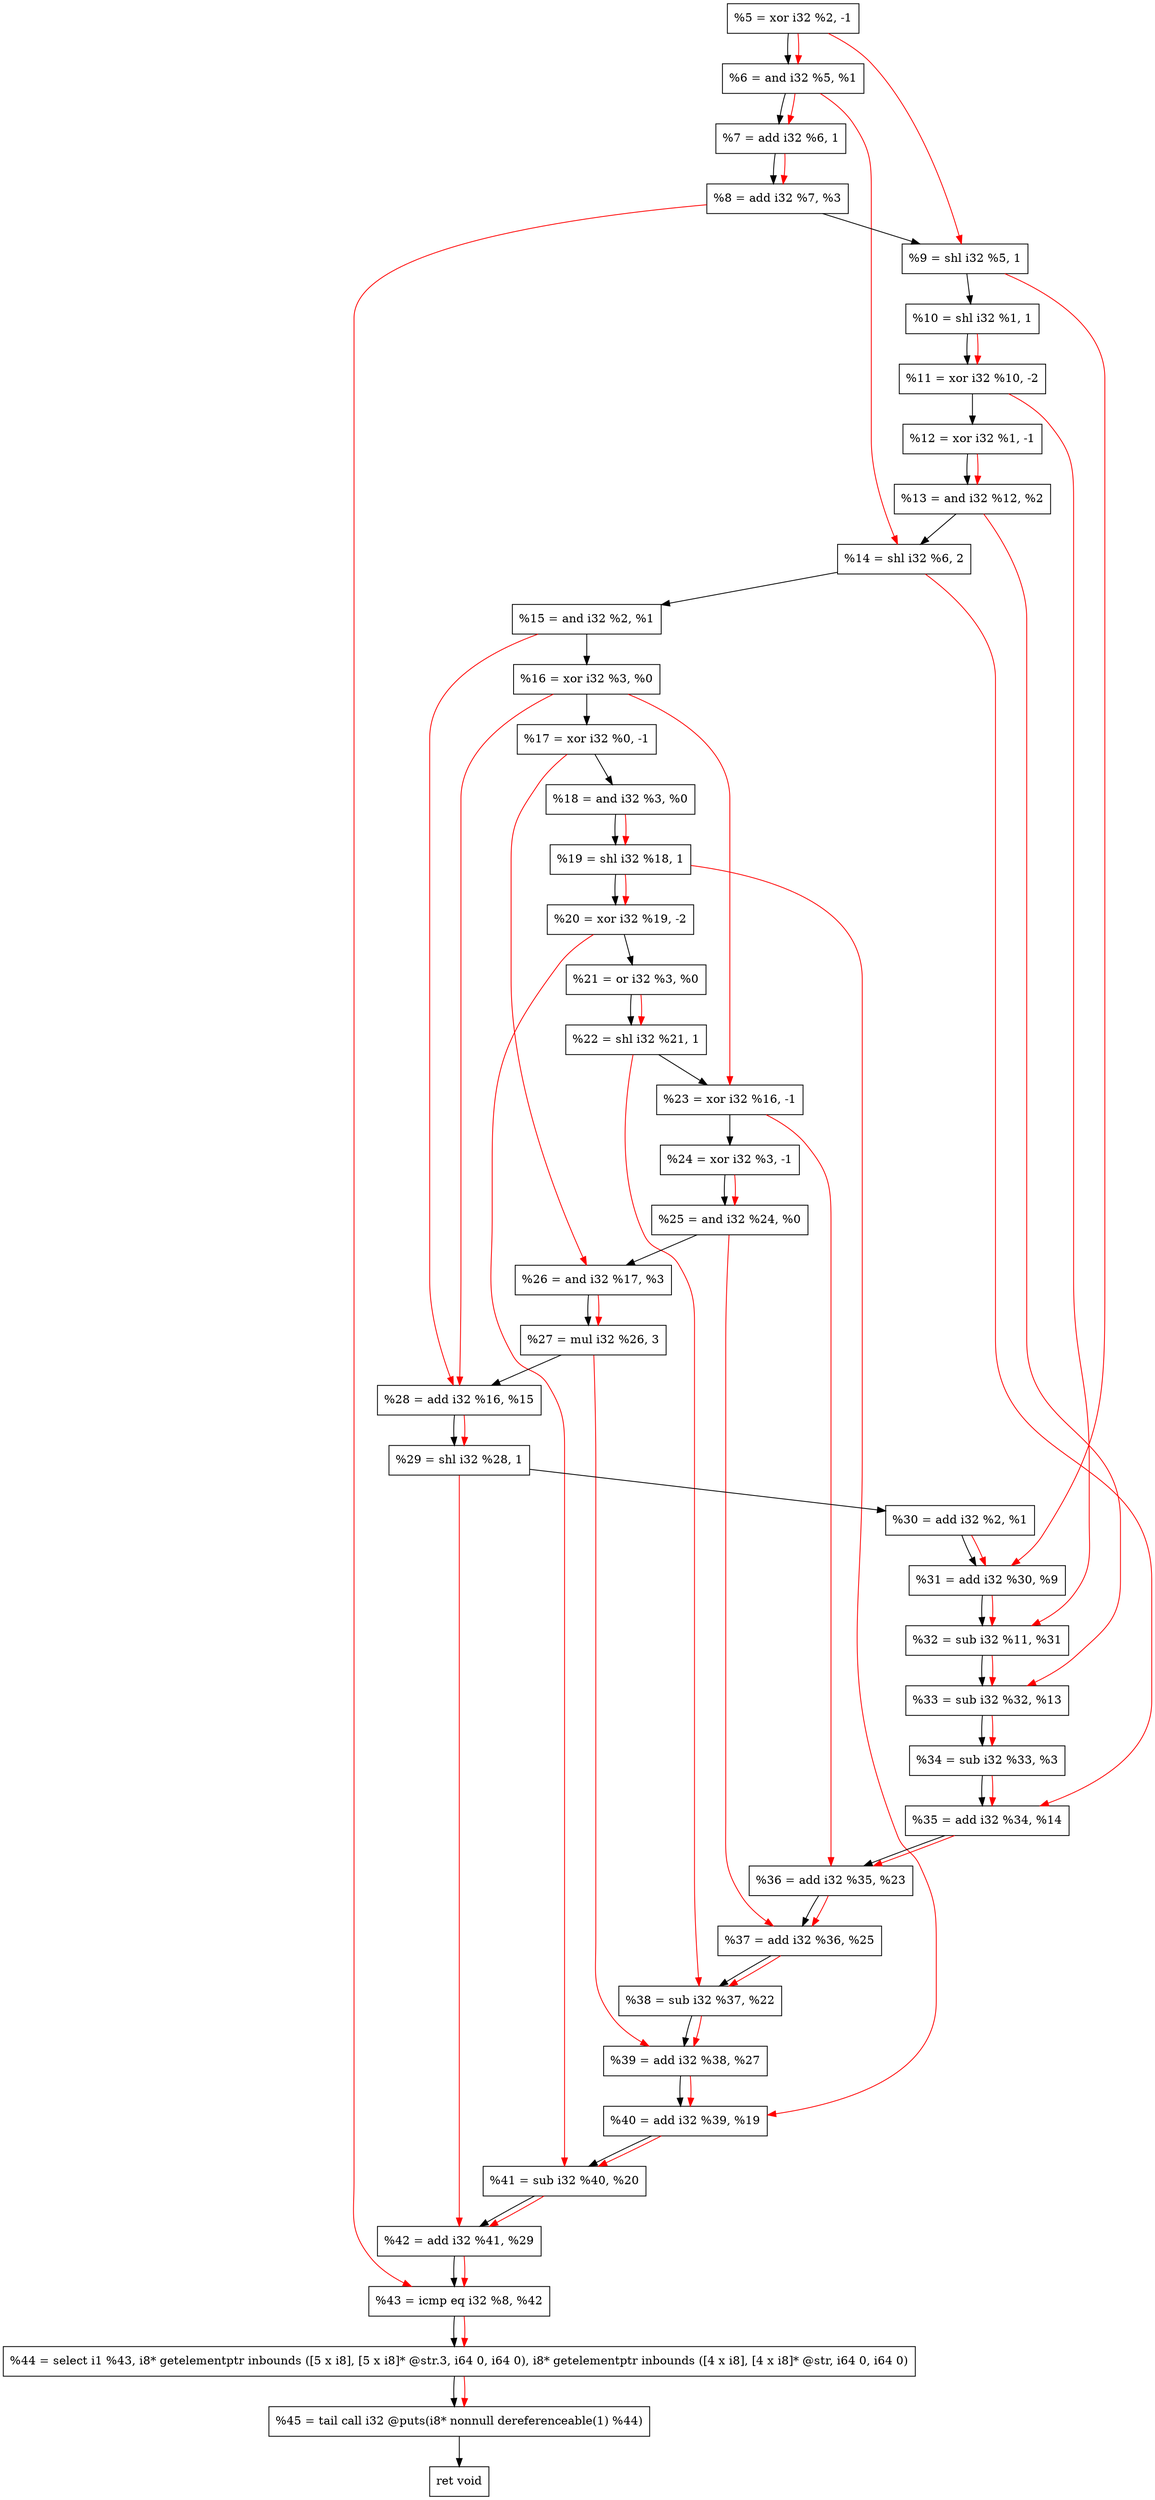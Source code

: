 digraph "DFG for'crackme' function" {
	Node0xc2c0f0[shape=record, label="  %5 = xor i32 %2, -1"];
	Node0xc2c160[shape=record, label="  %6 = and i32 %5, %1"];
	Node0xc2c200[shape=record, label="  %7 = add i32 %6, 1"];
	Node0xc2c270[shape=record, label="  %8 = add i32 %7, %3"];
	Node0xc2c2e0[shape=record, label="  %9 = shl i32 %5, 1"];
	Node0xc2c350[shape=record, label="  %10 = shl i32 %1, 1"];
	Node0xc2c3f0[shape=record, label="  %11 = xor i32 %10, -2"];
	Node0xc2c460[shape=record, label="  %12 = xor i32 %1, -1"];
	Node0xc2c4d0[shape=record, label="  %13 = and i32 %12, %2"];
	Node0xc2c570[shape=record, label="  %14 = shl i32 %6, 2"];
	Node0xc2c5e0[shape=record, label="  %15 = and i32 %2, %1"];
	Node0xc2c650[shape=record, label="  %16 = xor i32 %3, %0"];
	Node0xc2c6c0[shape=record, label="  %17 = xor i32 %0, -1"];
	Node0xc2c730[shape=record, label="  %18 = and i32 %3, %0"];
	Node0xc2c7a0[shape=record, label="  %19 = shl i32 %18, 1"];
	Node0xc2c810[shape=record, label="  %20 = xor i32 %19, -2"];
	Node0xc2c880[shape=record, label="  %21 = or i32 %3, %0"];
	Node0xc2c8f0[shape=record, label="  %22 = shl i32 %21, 1"];
	Node0xc2c960[shape=record, label="  %23 = xor i32 %16, -1"];
	Node0xc2c9d0[shape=record, label="  %24 = xor i32 %3, -1"];
	Node0xc2ca40[shape=record, label="  %25 = and i32 %24, %0"];
	Node0xc2cab0[shape=record, label="  %26 = and i32 %17, %3"];
	Node0xc2cb50[shape=record, label="  %27 = mul i32 %26, 3"];
	Node0xc2cbc0[shape=record, label="  %28 = add i32 %16, %15"];
	Node0xc2cc30[shape=record, label="  %29 = shl i32 %28, 1"];
	Node0xc2cca0[shape=record, label="  %30 = add i32 %2, %1"];
	Node0xc2cd10[shape=record, label="  %31 = add i32 %30, %9"];
	Node0xc2cd80[shape=record, label="  %32 = sub i32 %11, %31"];
	Node0xc2d000[shape=record, label="  %33 = sub i32 %32, %13"];
	Node0xc2d070[shape=record, label="  %34 = sub i32 %33, %3"];
	Node0xc2d0e0[shape=record, label="  %35 = add i32 %34, %14"];
	Node0xc2d150[shape=record, label="  %36 = add i32 %35, %23"];
	Node0xc2d1c0[shape=record, label="  %37 = add i32 %36, %25"];
	Node0xc2d230[shape=record, label="  %38 = sub i32 %37, %22"];
	Node0xc2d2a0[shape=record, label="  %39 = add i32 %38, %27"];
	Node0xc2d310[shape=record, label="  %40 = add i32 %39, %19"];
	Node0xc2d380[shape=record, label="  %41 = sub i32 %40, %20"];
	Node0xc2d3f0[shape=record, label="  %42 = add i32 %41, %29"];
	Node0xc2d460[shape=record, label="  %43 = icmp eq i32 %8, %42"];
	Node0xbcc268[shape=record, label="  %44 = select i1 %43, i8* getelementptr inbounds ([5 x i8], [5 x i8]* @str.3, i64 0, i64 0), i8* getelementptr inbounds ([4 x i8], [4 x i8]* @str, i64 0, i64 0)"];
	Node0xc2d900[shape=record, label="  %45 = tail call i32 @puts(i8* nonnull dereferenceable(1) %44)"];
	Node0xc2d950[shape=record, label="  ret void"];
	Node0xc2c0f0 -> Node0xc2c160;
	Node0xc2c160 -> Node0xc2c200;
	Node0xc2c200 -> Node0xc2c270;
	Node0xc2c270 -> Node0xc2c2e0;
	Node0xc2c2e0 -> Node0xc2c350;
	Node0xc2c350 -> Node0xc2c3f0;
	Node0xc2c3f0 -> Node0xc2c460;
	Node0xc2c460 -> Node0xc2c4d0;
	Node0xc2c4d0 -> Node0xc2c570;
	Node0xc2c570 -> Node0xc2c5e0;
	Node0xc2c5e0 -> Node0xc2c650;
	Node0xc2c650 -> Node0xc2c6c0;
	Node0xc2c6c0 -> Node0xc2c730;
	Node0xc2c730 -> Node0xc2c7a0;
	Node0xc2c7a0 -> Node0xc2c810;
	Node0xc2c810 -> Node0xc2c880;
	Node0xc2c880 -> Node0xc2c8f0;
	Node0xc2c8f0 -> Node0xc2c960;
	Node0xc2c960 -> Node0xc2c9d0;
	Node0xc2c9d0 -> Node0xc2ca40;
	Node0xc2ca40 -> Node0xc2cab0;
	Node0xc2cab0 -> Node0xc2cb50;
	Node0xc2cb50 -> Node0xc2cbc0;
	Node0xc2cbc0 -> Node0xc2cc30;
	Node0xc2cc30 -> Node0xc2cca0;
	Node0xc2cca0 -> Node0xc2cd10;
	Node0xc2cd10 -> Node0xc2cd80;
	Node0xc2cd80 -> Node0xc2d000;
	Node0xc2d000 -> Node0xc2d070;
	Node0xc2d070 -> Node0xc2d0e0;
	Node0xc2d0e0 -> Node0xc2d150;
	Node0xc2d150 -> Node0xc2d1c0;
	Node0xc2d1c0 -> Node0xc2d230;
	Node0xc2d230 -> Node0xc2d2a0;
	Node0xc2d2a0 -> Node0xc2d310;
	Node0xc2d310 -> Node0xc2d380;
	Node0xc2d380 -> Node0xc2d3f0;
	Node0xc2d3f0 -> Node0xc2d460;
	Node0xc2d460 -> Node0xbcc268;
	Node0xbcc268 -> Node0xc2d900;
	Node0xc2d900 -> Node0xc2d950;
edge [color=red]
	Node0xc2c0f0 -> Node0xc2c160;
	Node0xc2c160 -> Node0xc2c200;
	Node0xc2c200 -> Node0xc2c270;
	Node0xc2c0f0 -> Node0xc2c2e0;
	Node0xc2c350 -> Node0xc2c3f0;
	Node0xc2c460 -> Node0xc2c4d0;
	Node0xc2c160 -> Node0xc2c570;
	Node0xc2c730 -> Node0xc2c7a0;
	Node0xc2c7a0 -> Node0xc2c810;
	Node0xc2c880 -> Node0xc2c8f0;
	Node0xc2c650 -> Node0xc2c960;
	Node0xc2c9d0 -> Node0xc2ca40;
	Node0xc2c6c0 -> Node0xc2cab0;
	Node0xc2cab0 -> Node0xc2cb50;
	Node0xc2c650 -> Node0xc2cbc0;
	Node0xc2c5e0 -> Node0xc2cbc0;
	Node0xc2cbc0 -> Node0xc2cc30;
	Node0xc2cca0 -> Node0xc2cd10;
	Node0xc2c2e0 -> Node0xc2cd10;
	Node0xc2c3f0 -> Node0xc2cd80;
	Node0xc2cd10 -> Node0xc2cd80;
	Node0xc2cd80 -> Node0xc2d000;
	Node0xc2c4d0 -> Node0xc2d000;
	Node0xc2d000 -> Node0xc2d070;
	Node0xc2d070 -> Node0xc2d0e0;
	Node0xc2c570 -> Node0xc2d0e0;
	Node0xc2d0e0 -> Node0xc2d150;
	Node0xc2c960 -> Node0xc2d150;
	Node0xc2d150 -> Node0xc2d1c0;
	Node0xc2ca40 -> Node0xc2d1c0;
	Node0xc2d1c0 -> Node0xc2d230;
	Node0xc2c8f0 -> Node0xc2d230;
	Node0xc2d230 -> Node0xc2d2a0;
	Node0xc2cb50 -> Node0xc2d2a0;
	Node0xc2d2a0 -> Node0xc2d310;
	Node0xc2c7a0 -> Node0xc2d310;
	Node0xc2d310 -> Node0xc2d380;
	Node0xc2c810 -> Node0xc2d380;
	Node0xc2d380 -> Node0xc2d3f0;
	Node0xc2cc30 -> Node0xc2d3f0;
	Node0xc2c270 -> Node0xc2d460;
	Node0xc2d3f0 -> Node0xc2d460;
	Node0xc2d460 -> Node0xbcc268;
	Node0xbcc268 -> Node0xc2d900;
}
